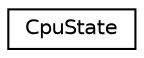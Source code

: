 digraph "Graphical Class Hierarchy"
{
  edge [fontname="Helvetica",fontsize="10",labelfontname="Helvetica",labelfontsize="10"];
  node [fontname="Helvetica",fontsize="10",shape=record];
  rankdir="LR";
  Node1 [label="CpuState",height=0.2,width=0.4,color="black", fillcolor="white", style="filled",URL="$classCpuState.html",tooltip="Class that represents state of the CPU usage. Contains information about percentage of CPU usage for ..."];
}
